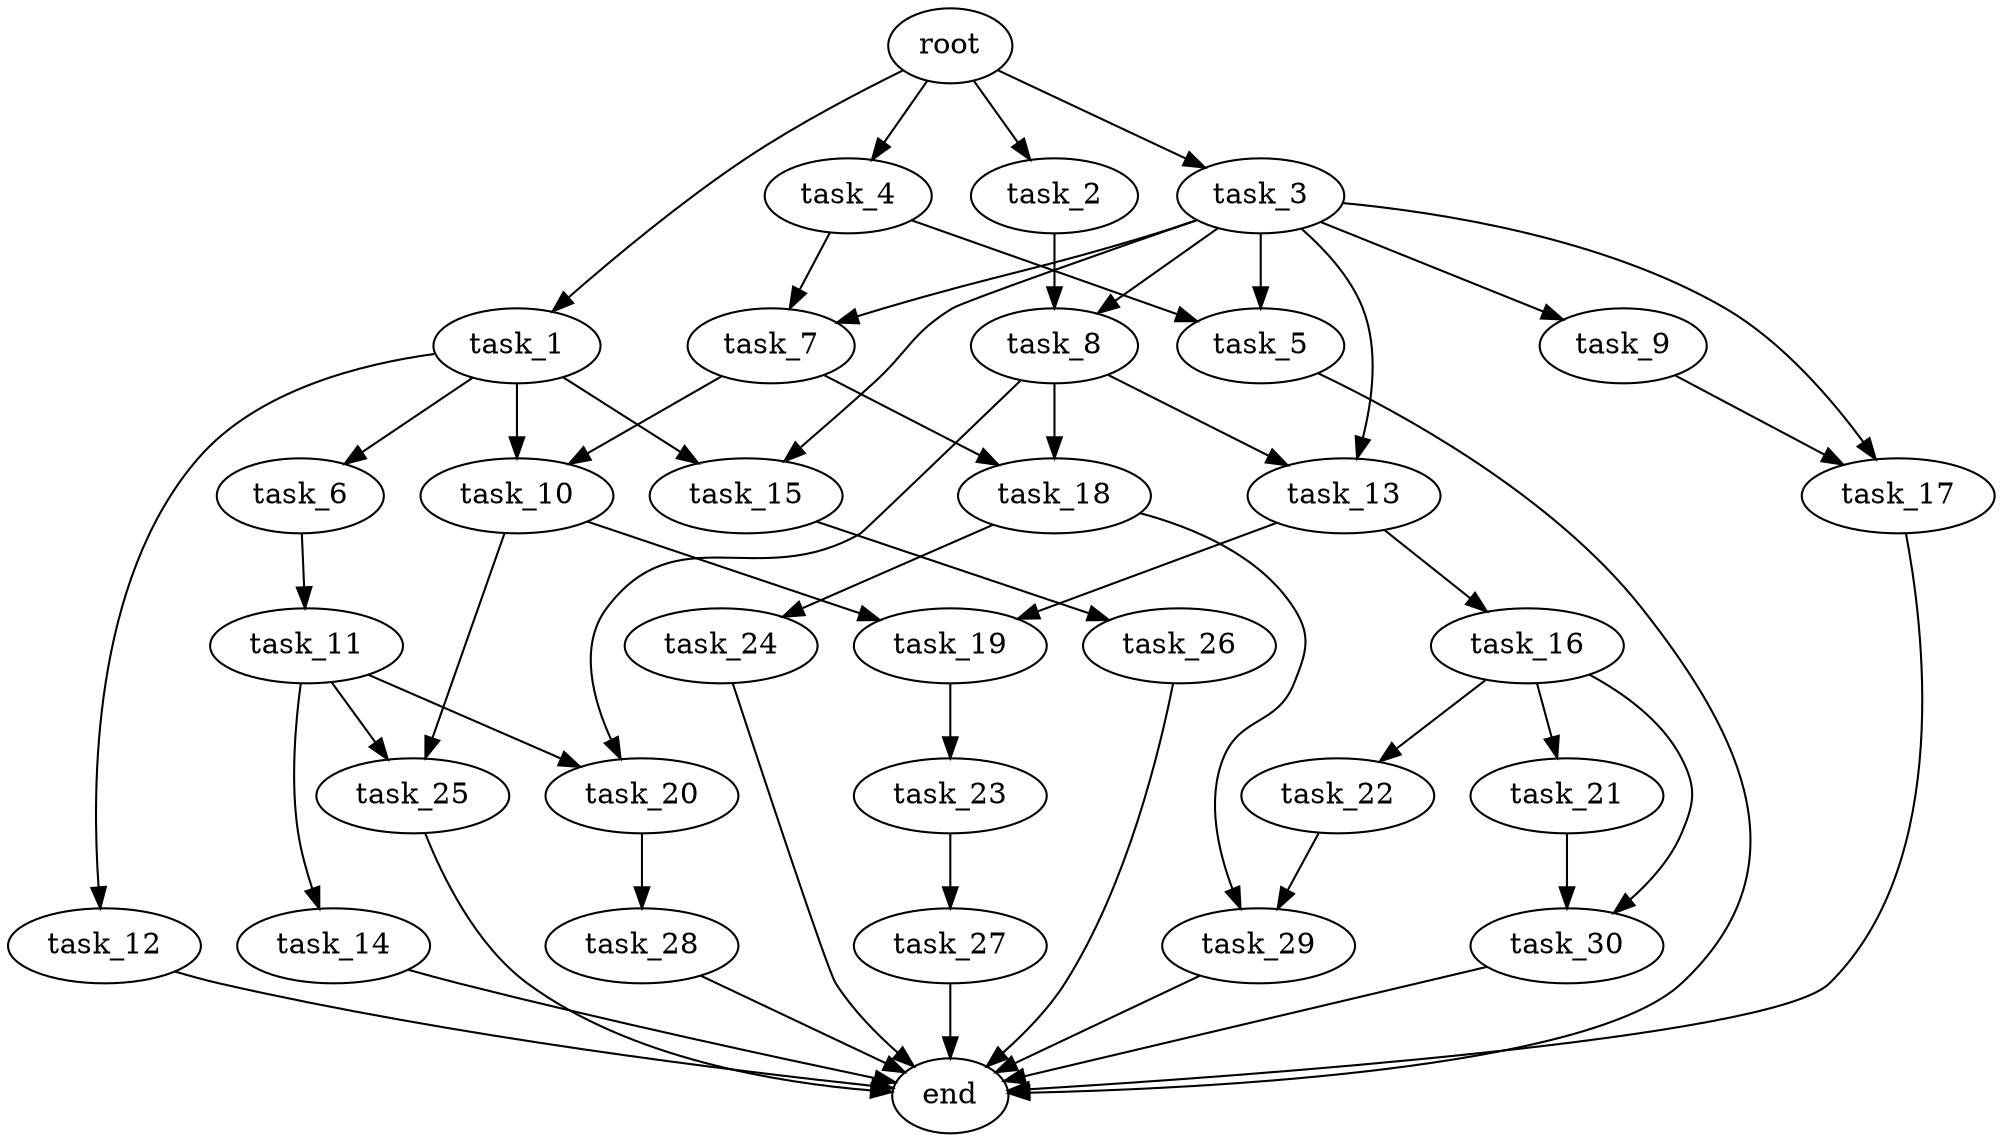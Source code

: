 digraph G {
  root [size="0.000000e+00"];
  task_1 [size="2.948674e+09"];
  task_2 [size="3.735378e+09"];
  task_3 [size="3.219136e+09"];
  task_4 [size="7.909409e+09"];
  task_5 [size="3.257526e+09"];
  task_6 [size="5.600163e+09"];
  task_7 [size="1.995322e+09"];
  task_8 [size="2.150584e+09"];
  task_9 [size="5.029931e+09"];
  task_10 [size="8.564178e+09"];
  task_11 [size="1.069239e+09"];
  task_12 [size="2.432135e+09"];
  task_13 [size="3.255505e+09"];
  task_14 [size="4.797347e+09"];
  task_15 [size="7.212919e+09"];
  task_16 [size="4.699248e+09"];
  task_17 [size="9.711361e+09"];
  task_18 [size="4.609535e+08"];
  task_19 [size="6.594523e+09"];
  task_20 [size="6.878322e+09"];
  task_21 [size="9.088965e+09"];
  task_22 [size="4.870926e+09"];
  task_23 [size="2.802146e+09"];
  task_24 [size="6.067442e+09"];
  task_25 [size="3.750815e+09"];
  task_26 [size="1.015298e+09"];
  task_27 [size="6.396647e+09"];
  task_28 [size="2.761186e+09"];
  task_29 [size="3.695119e+09"];
  task_30 [size="9.236137e+09"];
  end [size="0.000000e+00"];

  root -> task_1 [size="1.000000e-12"];
  root -> task_2 [size="1.000000e-12"];
  root -> task_3 [size="1.000000e-12"];
  root -> task_4 [size="1.000000e-12"];
  task_1 -> task_6 [size="5.600163e+08"];
  task_1 -> task_10 [size="4.282089e+08"];
  task_1 -> task_12 [size="2.432135e+08"];
  task_1 -> task_15 [size="3.606459e+08"];
  task_2 -> task_8 [size="1.075292e+08"];
  task_3 -> task_5 [size="1.628763e+08"];
  task_3 -> task_7 [size="9.976610e+07"];
  task_3 -> task_8 [size="1.075292e+08"];
  task_3 -> task_9 [size="5.029931e+08"];
  task_3 -> task_13 [size="1.627752e+08"];
  task_3 -> task_15 [size="3.606459e+08"];
  task_3 -> task_17 [size="4.855680e+08"];
  task_4 -> task_5 [size="1.628763e+08"];
  task_4 -> task_7 [size="9.976610e+07"];
  task_5 -> end [size="1.000000e-12"];
  task_6 -> task_11 [size="1.069239e+08"];
  task_7 -> task_10 [size="4.282089e+08"];
  task_7 -> task_18 [size="2.304768e+07"];
  task_8 -> task_13 [size="1.627752e+08"];
  task_8 -> task_18 [size="2.304768e+07"];
  task_8 -> task_20 [size="3.439161e+08"];
  task_9 -> task_17 [size="4.855680e+08"];
  task_10 -> task_19 [size="3.297261e+08"];
  task_10 -> task_25 [size="1.875407e+08"];
  task_11 -> task_14 [size="4.797347e+08"];
  task_11 -> task_20 [size="3.439161e+08"];
  task_11 -> task_25 [size="1.875407e+08"];
  task_12 -> end [size="1.000000e-12"];
  task_13 -> task_16 [size="4.699248e+08"];
  task_13 -> task_19 [size="3.297261e+08"];
  task_14 -> end [size="1.000000e-12"];
  task_15 -> task_26 [size="1.015298e+08"];
  task_16 -> task_21 [size="9.088965e+08"];
  task_16 -> task_22 [size="4.870926e+08"];
  task_16 -> task_30 [size="4.618069e+08"];
  task_17 -> end [size="1.000000e-12"];
  task_18 -> task_24 [size="6.067442e+08"];
  task_18 -> task_29 [size="1.847559e+08"];
  task_19 -> task_23 [size="2.802146e+08"];
  task_20 -> task_28 [size="2.761186e+08"];
  task_21 -> task_30 [size="4.618069e+08"];
  task_22 -> task_29 [size="1.847559e+08"];
  task_23 -> task_27 [size="6.396647e+08"];
  task_24 -> end [size="1.000000e-12"];
  task_25 -> end [size="1.000000e-12"];
  task_26 -> end [size="1.000000e-12"];
  task_27 -> end [size="1.000000e-12"];
  task_28 -> end [size="1.000000e-12"];
  task_29 -> end [size="1.000000e-12"];
  task_30 -> end [size="1.000000e-12"];
}

